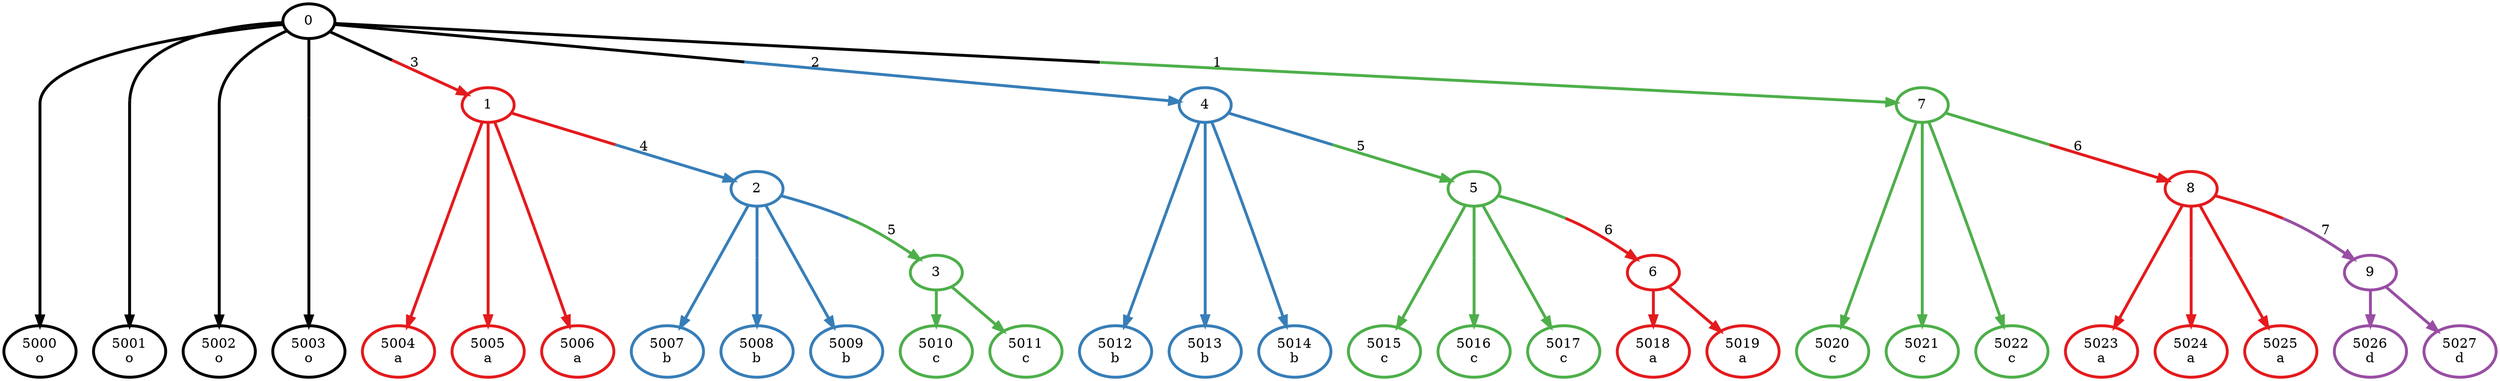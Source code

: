 digraph T {
	{
		rank=same
		0 [penwidth=3,colorscheme=set19,color=0,label="5000\no"]
		1 [penwidth=3,colorscheme=set19,color=0,label="5001\no"]
		2 [penwidth=3,colorscheme=set19,color=0,label="5002\no"]
		3 [penwidth=3,colorscheme=set19,color=0,label="5003\no"]
		4 [penwidth=3,colorscheme=set19,color=1,label="5004\na"]
		5 [penwidth=3,colorscheme=set19,color=1,label="5005\na"]
		6 [penwidth=3,colorscheme=set19,color=1,label="5006\na"]
		7 [penwidth=3,colorscheme=set19,color=2,label="5012\nb"]
		8 [penwidth=3,colorscheme=set19,color=2,label="5013\nb"]
		9 [penwidth=3,colorscheme=set19,color=2,label="5014\nb"]
		10 [penwidth=3,colorscheme=set19,color=3,label="5020\nc"]
		11 [penwidth=3,colorscheme=set19,color=3,label="5021\nc"]
		12 [penwidth=3,colorscheme=set19,color=3,label="5022\nc"]
		13 [penwidth=3,colorscheme=set19,color=2,label="5007\nb"]
		14 [penwidth=3,colorscheme=set19,color=2,label="5008\nb"]
		15 [penwidth=3,colorscheme=set19,color=2,label="5009\nb"]
		16 [penwidth=3,colorscheme=set19,color=3,label="5010\nc"]
		17 [penwidth=3,colorscheme=set19,color=3,label="5011\nc"]
		18 [penwidth=3,colorscheme=set19,color=3,label="5015\nc"]
		19 [penwidth=3,colorscheme=set19,color=3,label="5016\nc"]
		20 [penwidth=3,colorscheme=set19,color=3,label="5017\nc"]
		21 [penwidth=3,colorscheme=set19,color=1,label="5018\na"]
		22 [penwidth=3,colorscheme=set19,color=1,label="5019\na"]
		23 [penwidth=3,colorscheme=set19,color=1,label="5023\na"]
		24 [penwidth=3,colorscheme=set19,color=1,label="5024\na"]
		25 [penwidth=3,colorscheme=set19,color=1,label="5025\na"]
		26 [penwidth=3,colorscheme=set19,color=4,label="5026\nd"]
		27 [penwidth=3,colorscheme=set19,color=4,label="5027\nd"]
	}
	28 [penwidth=3,colorscheme=set19,color=0,label="0"]
	29 [penwidth=3,colorscheme=set19,color=1,label="1"]
	30 [penwidth=3,colorscheme=set19,color=2,label="4"]
	31 [penwidth=3,colorscheme=set19,color=3,label="7"]
	32 [penwidth=3,colorscheme=set19,color=2,label="2"]
	33 [penwidth=3,colorscheme=set19,color=3,label="5"]
	34 [penwidth=3,colorscheme=set19,color=1,label="8"]
	35 [penwidth=3,colorscheme=set19,color=3,label="3"]
	36 [penwidth=3,colorscheme=set19,color=1,label="6"]
	37 [penwidth=3,colorscheme=set19,color=4,label="9"]
	28 -> 29 [penwidth=3,colorscheme=set19,color="0;0.5:1",label="3"]
	28 -> 30 [penwidth=3,colorscheme=set19,color="0;0.5:2",label="2"]
	28 -> 31 [penwidth=3,colorscheme=set19,color="0;0.5:3",label="1"]
	28 -> 0 [penwidth=3,colorscheme=set19,color="0;0.5:0"]
	28 -> 1 [penwidth=3,colorscheme=set19,color="0;0.5:0"]
	28 -> 2 [penwidth=3,colorscheme=set19,color="0;0.5:0"]
	28 -> 3 [penwidth=3,colorscheme=set19,color="0;0.5:0"]
	29 -> 32 [penwidth=3,colorscheme=set19,color="1;0.5:2",label="4"]
	29 -> 4 [penwidth=3,colorscheme=set19,color="1;0.5:1"]
	29 -> 5 [penwidth=3,colorscheme=set19,color="1;0.5:1"]
	29 -> 6 [penwidth=3,colorscheme=set19,color="1;0.5:1"]
	30 -> 33 [penwidth=3,colorscheme=set19,color="2;0.5:3",label="5"]
	30 -> 7 [penwidth=3,colorscheme=set19,color="2;0.5:2"]
	30 -> 8 [penwidth=3,colorscheme=set19,color="2;0.5:2"]
	30 -> 9 [penwidth=3,colorscheme=set19,color="2;0.5:2"]
	31 -> 34 [penwidth=3,colorscheme=set19,color="3;0.5:1",label="6"]
	31 -> 10 [penwidth=3,colorscheme=set19,color="3;0.5:3"]
	31 -> 11 [penwidth=3,colorscheme=set19,color="3;0.5:3"]
	31 -> 12 [penwidth=3,colorscheme=set19,color="3;0.5:3"]
	32 -> 35 [penwidth=3,colorscheme=set19,color="2;0.5:3",label="5"]
	32 -> 13 [penwidth=3,colorscheme=set19,color="2;0.5:2"]
	32 -> 14 [penwidth=3,colorscheme=set19,color="2;0.5:2"]
	32 -> 15 [penwidth=3,colorscheme=set19,color="2;0.5:2"]
	33 -> 36 [penwidth=3,colorscheme=set19,color="3;0.5:1",label="6"]
	33 -> 18 [penwidth=3,colorscheme=set19,color="3;0.5:3"]
	33 -> 19 [penwidth=3,colorscheme=set19,color="3;0.5:3"]
	33 -> 20 [penwidth=3,colorscheme=set19,color="3;0.5:3"]
	34 -> 37 [penwidth=3,colorscheme=set19,color="1;0.5:4",label="7"]
	34 -> 23 [penwidth=3,colorscheme=set19,color="1;0.5:1"]
	34 -> 24 [penwidth=3,colorscheme=set19,color="1;0.5:1"]
	34 -> 25 [penwidth=3,colorscheme=set19,color="1;0.5:1"]
	35 -> 16 [penwidth=3,colorscheme=set19,color="3;0.5:3"]
	35 -> 17 [penwidth=3,colorscheme=set19,color="3;0.5:3"]
	36 -> 21 [penwidth=3,colorscheme=set19,color="1;0.5:1"]
	36 -> 22 [penwidth=3,colorscheme=set19,color="1;0.5:1"]
	37 -> 26 [penwidth=3,colorscheme=set19,color="4;0.5:4"]
	37 -> 27 [penwidth=3,colorscheme=set19,color="4;0.5:4"]
}
